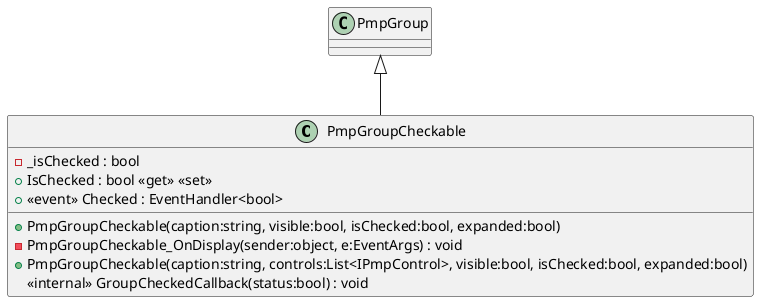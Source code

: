@startuml
class PmpGroupCheckable {
    - _isChecked : bool
    + PmpGroupCheckable(caption:string, visible:bool, isChecked:bool, expanded:bool)
    - PmpGroupCheckable_OnDisplay(sender:object, e:EventArgs) : void
    + PmpGroupCheckable(caption:string, controls:List<IPmpControl>, visible:bool, isChecked:bool, expanded:bool)
    + IsChecked : bool <<get>> <<set>>
    <<internal>> GroupCheckedCallback(status:bool) : void
    +  <<event>> Checked : EventHandler<bool> 
}
PmpGroup <|-- PmpGroupCheckable
@enduml
